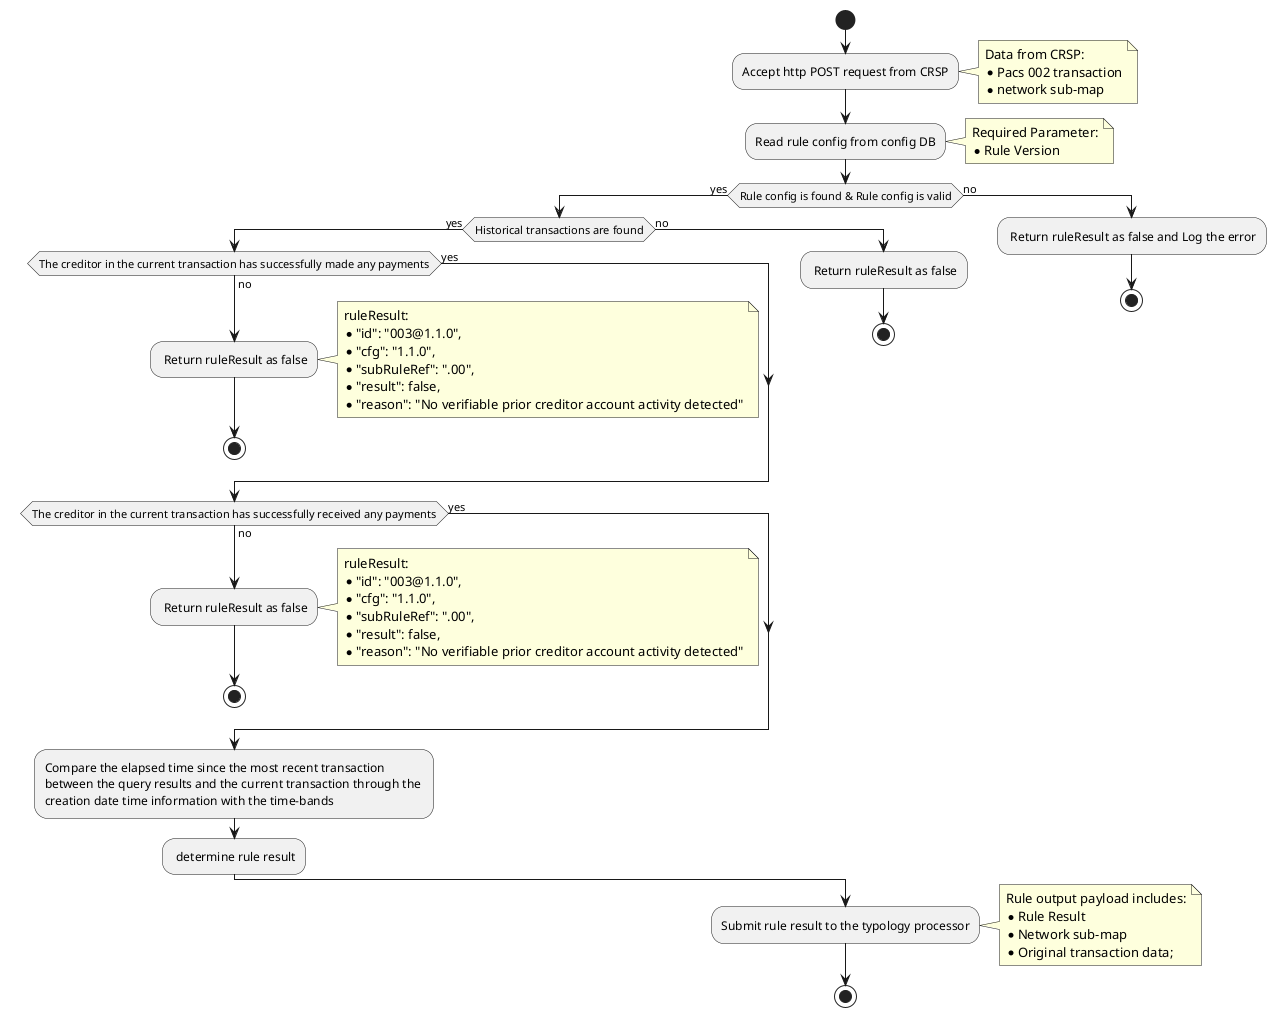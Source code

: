@startuml
start
:Accept http POST request from CRSP;
 note right
            Data from CRSP:
            * Pacs 002 transaction
            * network sub-map
        end note
:Read rule config from config DB;
 note right
            Required Parameter:
            * Rule Version
        end note
if (Rule config is found & Rule config is valid) then (yes)
  if (Historical transactions are found) then (yes)
   if (The creditor in the current transaction has successfully made any payments) then (yes)
   else (no)
   : Return ruleResult as false;
    note right
            ruleResult:
            * "id": "003@1.1.0",
            * "cfg": "1.1.0",
            * "subRuleRef": ".00",
            * "result": false,
            * "reason": "No verifiable prior creditor account activity detected"
        end note
   stop
  endif
  if (The creditor in the current transaction has successfully received any payments) then (yes)
   else (no)
   : Return ruleResult as false;
   note right
            ruleResult:
            * "id": "003@1.1.0",
            * "cfg": "1.1.0",
            * "subRuleRef": ".00",
            * "result": false,
            * "reason": "No verifiable prior creditor account activity detected"
        end note
   stop
  endif
  :Compare the elapsed time since the most recent transaction 
between the query results and the current transaction through the 
creation date time information with the time-bands;
   : determine rule result;
  else (no)
   : Return ruleResult as false;
   stop
  endif
else (no)
  : Return ruleResult as false and Log the error;
  stop
endif
:Submit rule result to the typology processor;
note right
    Rule output payload includes:
    * Rule Result
    * Network sub-map
    * Original transaction data;
end note
stop
@enduml